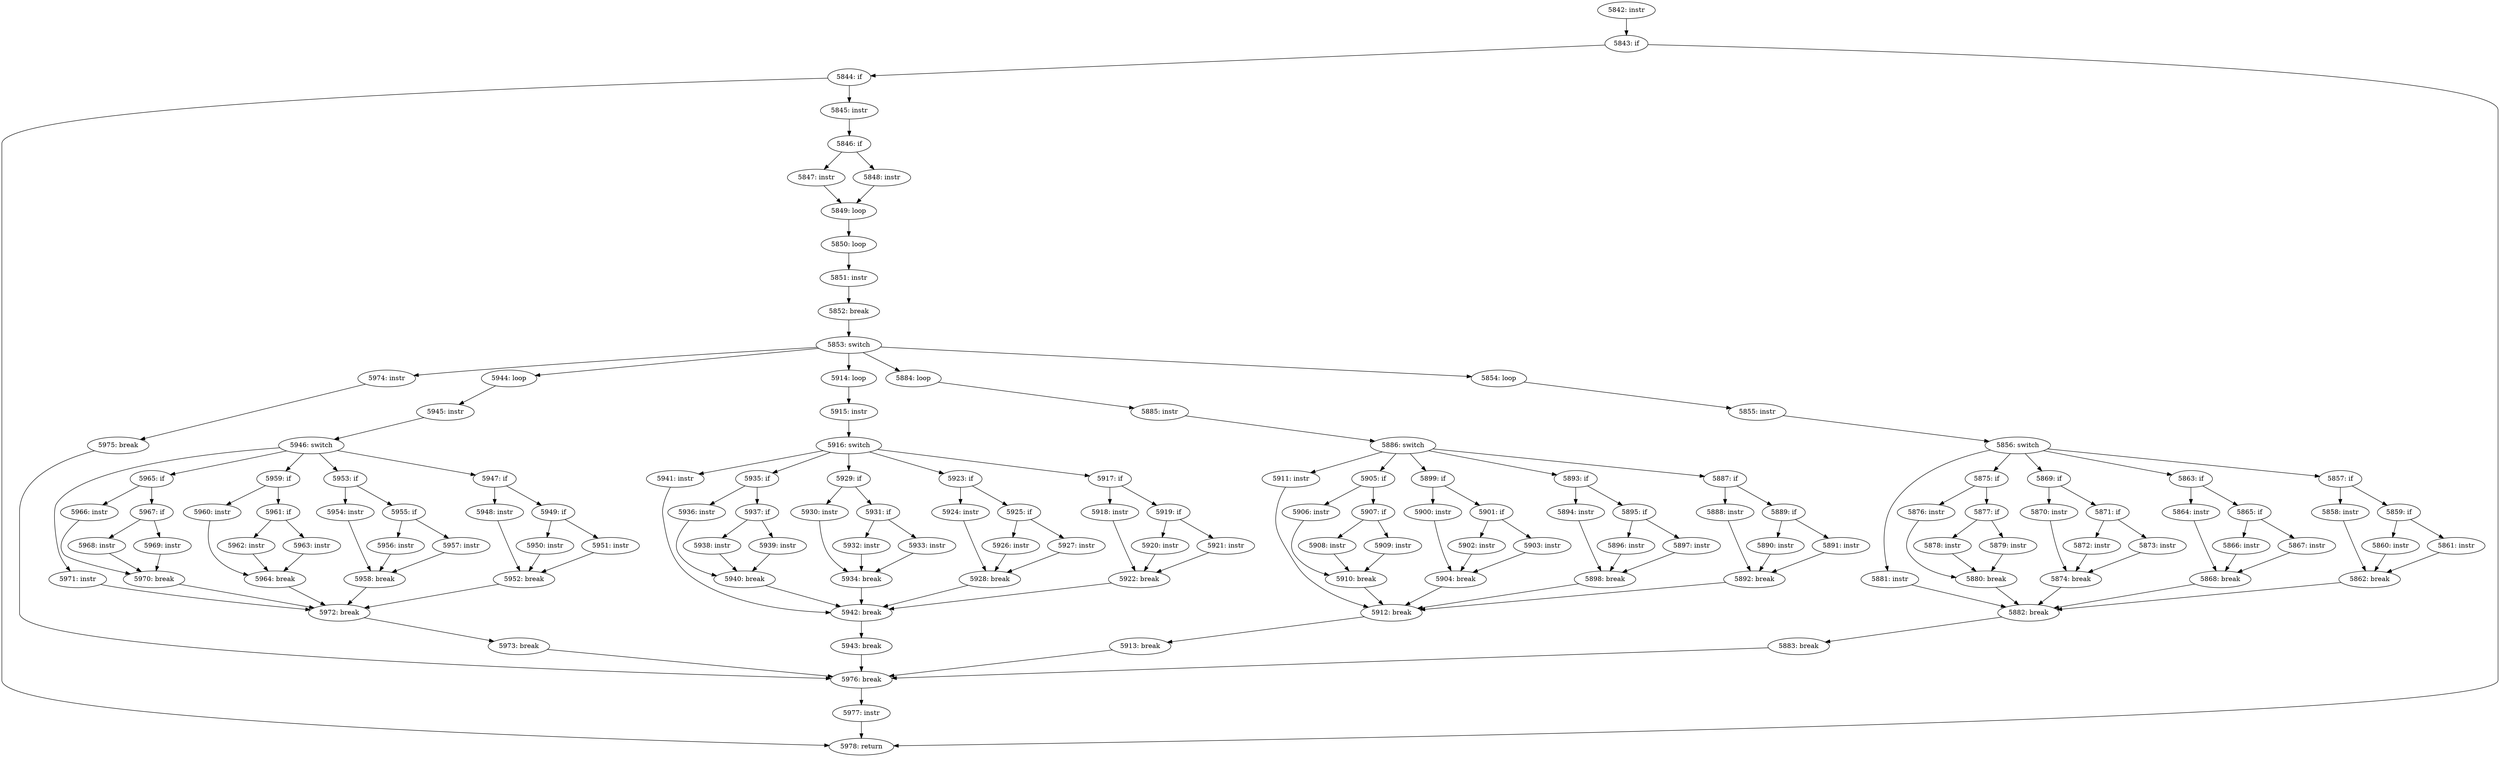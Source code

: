digraph CFG_tcp_dsack_set {
5842 [label="5842: instr"]
	5842 -> 5843
5843 [label="5843: if"]
	5843 -> 5844
	5843 -> 5978
5844 [label="5844: if"]
	5844 -> 5845
	5844 -> 5978
5845 [label="5845: instr"]
	5845 -> 5846
5846 [label="5846: if"]
	5846 -> 5847
	5846 -> 5848
5847 [label="5847: instr"]
	5847 -> 5849
5848 [label="5848: instr"]
	5848 -> 5849
5849 [label="5849: loop"]
	5849 -> 5850
5850 [label="5850: loop"]
	5850 -> 5851
5851 [label="5851: instr"]
	5851 -> 5852
5852 [label="5852: break"]
	5852 -> 5853
5853 [label="5853: switch"]
	5853 -> 5974
	5853 -> 5944
	5853 -> 5914
	5853 -> 5884
	5853 -> 5854
5854 [label="5854: loop"]
	5854 -> 5855
5855 [label="5855: instr"]
	5855 -> 5856
5856 [label="5856: switch"]
	5856 -> 5881
	5856 -> 5875
	5856 -> 5869
	5856 -> 5863
	5856 -> 5857
5857 [label="5857: if"]
	5857 -> 5858
	5857 -> 5859
5858 [label="5858: instr"]
	5858 -> 5862
5859 [label="5859: if"]
	5859 -> 5860
	5859 -> 5861
5860 [label="5860: instr"]
	5860 -> 5862
5861 [label="5861: instr"]
	5861 -> 5862
5862 [label="5862: break"]
	5862 -> 5882
5863 [label="5863: if"]
	5863 -> 5864
	5863 -> 5865
5864 [label="5864: instr"]
	5864 -> 5868
5865 [label="5865: if"]
	5865 -> 5866
	5865 -> 5867
5866 [label="5866: instr"]
	5866 -> 5868
5867 [label="5867: instr"]
	5867 -> 5868
5868 [label="5868: break"]
	5868 -> 5882
5869 [label="5869: if"]
	5869 -> 5870
	5869 -> 5871
5870 [label="5870: instr"]
	5870 -> 5874
5871 [label="5871: if"]
	5871 -> 5872
	5871 -> 5873
5872 [label="5872: instr"]
	5872 -> 5874
5873 [label="5873: instr"]
	5873 -> 5874
5874 [label="5874: break"]
	5874 -> 5882
5875 [label="5875: if"]
	5875 -> 5876
	5875 -> 5877
5876 [label="5876: instr"]
	5876 -> 5880
5877 [label="5877: if"]
	5877 -> 5878
	5877 -> 5879
5878 [label="5878: instr"]
	5878 -> 5880
5879 [label="5879: instr"]
	5879 -> 5880
5880 [label="5880: break"]
	5880 -> 5882
5881 [label="5881: instr"]
	5881 -> 5882
5882 [label="5882: break"]
	5882 -> 5883
5883 [label="5883: break"]
	5883 -> 5976
5884 [label="5884: loop"]
	5884 -> 5885
5885 [label="5885: instr"]
	5885 -> 5886
5886 [label="5886: switch"]
	5886 -> 5911
	5886 -> 5905
	5886 -> 5899
	5886 -> 5893
	5886 -> 5887
5887 [label="5887: if"]
	5887 -> 5888
	5887 -> 5889
5888 [label="5888: instr"]
	5888 -> 5892
5889 [label="5889: if"]
	5889 -> 5890
	5889 -> 5891
5890 [label="5890: instr"]
	5890 -> 5892
5891 [label="5891: instr"]
	5891 -> 5892
5892 [label="5892: break"]
	5892 -> 5912
5893 [label="5893: if"]
	5893 -> 5894
	5893 -> 5895
5894 [label="5894: instr"]
	5894 -> 5898
5895 [label="5895: if"]
	5895 -> 5896
	5895 -> 5897
5896 [label="5896: instr"]
	5896 -> 5898
5897 [label="5897: instr"]
	5897 -> 5898
5898 [label="5898: break"]
	5898 -> 5912
5899 [label="5899: if"]
	5899 -> 5900
	5899 -> 5901
5900 [label="5900: instr"]
	5900 -> 5904
5901 [label="5901: if"]
	5901 -> 5902
	5901 -> 5903
5902 [label="5902: instr"]
	5902 -> 5904
5903 [label="5903: instr"]
	5903 -> 5904
5904 [label="5904: break"]
	5904 -> 5912
5905 [label="5905: if"]
	5905 -> 5906
	5905 -> 5907
5906 [label="5906: instr"]
	5906 -> 5910
5907 [label="5907: if"]
	5907 -> 5908
	5907 -> 5909
5908 [label="5908: instr"]
	5908 -> 5910
5909 [label="5909: instr"]
	5909 -> 5910
5910 [label="5910: break"]
	5910 -> 5912
5911 [label="5911: instr"]
	5911 -> 5912
5912 [label="5912: break"]
	5912 -> 5913
5913 [label="5913: break"]
	5913 -> 5976
5914 [label="5914: loop"]
	5914 -> 5915
5915 [label="5915: instr"]
	5915 -> 5916
5916 [label="5916: switch"]
	5916 -> 5941
	5916 -> 5935
	5916 -> 5929
	5916 -> 5923
	5916 -> 5917
5917 [label="5917: if"]
	5917 -> 5918
	5917 -> 5919
5918 [label="5918: instr"]
	5918 -> 5922
5919 [label="5919: if"]
	5919 -> 5920
	5919 -> 5921
5920 [label="5920: instr"]
	5920 -> 5922
5921 [label="5921: instr"]
	5921 -> 5922
5922 [label="5922: break"]
	5922 -> 5942
5923 [label="5923: if"]
	5923 -> 5924
	5923 -> 5925
5924 [label="5924: instr"]
	5924 -> 5928
5925 [label="5925: if"]
	5925 -> 5926
	5925 -> 5927
5926 [label="5926: instr"]
	5926 -> 5928
5927 [label="5927: instr"]
	5927 -> 5928
5928 [label="5928: break"]
	5928 -> 5942
5929 [label="5929: if"]
	5929 -> 5930
	5929 -> 5931
5930 [label="5930: instr"]
	5930 -> 5934
5931 [label="5931: if"]
	5931 -> 5932
	5931 -> 5933
5932 [label="5932: instr"]
	5932 -> 5934
5933 [label="5933: instr"]
	5933 -> 5934
5934 [label="5934: break"]
	5934 -> 5942
5935 [label="5935: if"]
	5935 -> 5936
	5935 -> 5937
5936 [label="5936: instr"]
	5936 -> 5940
5937 [label="5937: if"]
	5937 -> 5938
	5937 -> 5939
5938 [label="5938: instr"]
	5938 -> 5940
5939 [label="5939: instr"]
	5939 -> 5940
5940 [label="5940: break"]
	5940 -> 5942
5941 [label="5941: instr"]
	5941 -> 5942
5942 [label="5942: break"]
	5942 -> 5943
5943 [label="5943: break"]
	5943 -> 5976
5944 [label="5944: loop"]
	5944 -> 5945
5945 [label="5945: instr"]
	5945 -> 5946
5946 [label="5946: switch"]
	5946 -> 5971
	5946 -> 5965
	5946 -> 5959
	5946 -> 5953
	5946 -> 5947
5947 [label="5947: if"]
	5947 -> 5948
	5947 -> 5949
5948 [label="5948: instr"]
	5948 -> 5952
5949 [label="5949: if"]
	5949 -> 5950
	5949 -> 5951
5950 [label="5950: instr"]
	5950 -> 5952
5951 [label="5951: instr"]
	5951 -> 5952
5952 [label="5952: break"]
	5952 -> 5972
5953 [label="5953: if"]
	5953 -> 5954
	5953 -> 5955
5954 [label="5954: instr"]
	5954 -> 5958
5955 [label="5955: if"]
	5955 -> 5956
	5955 -> 5957
5956 [label="5956: instr"]
	5956 -> 5958
5957 [label="5957: instr"]
	5957 -> 5958
5958 [label="5958: break"]
	5958 -> 5972
5959 [label="5959: if"]
	5959 -> 5960
	5959 -> 5961
5960 [label="5960: instr"]
	5960 -> 5964
5961 [label="5961: if"]
	5961 -> 5962
	5961 -> 5963
5962 [label="5962: instr"]
	5962 -> 5964
5963 [label="5963: instr"]
	5963 -> 5964
5964 [label="5964: break"]
	5964 -> 5972
5965 [label="5965: if"]
	5965 -> 5966
	5965 -> 5967
5966 [label="5966: instr"]
	5966 -> 5970
5967 [label="5967: if"]
	5967 -> 5968
	5967 -> 5969
5968 [label="5968: instr"]
	5968 -> 5970
5969 [label="5969: instr"]
	5969 -> 5970
5970 [label="5970: break"]
	5970 -> 5972
5971 [label="5971: instr"]
	5971 -> 5972
5972 [label="5972: break"]
	5972 -> 5973
5973 [label="5973: break"]
	5973 -> 5976
5974 [label="5974: instr"]
	5974 -> 5975
5975 [label="5975: break"]
	5975 -> 5976
5976 [label="5976: break"]
	5976 -> 5977
5977 [label="5977: instr"]
	5977 -> 5978
5978 [label="5978: return"]
	
}
